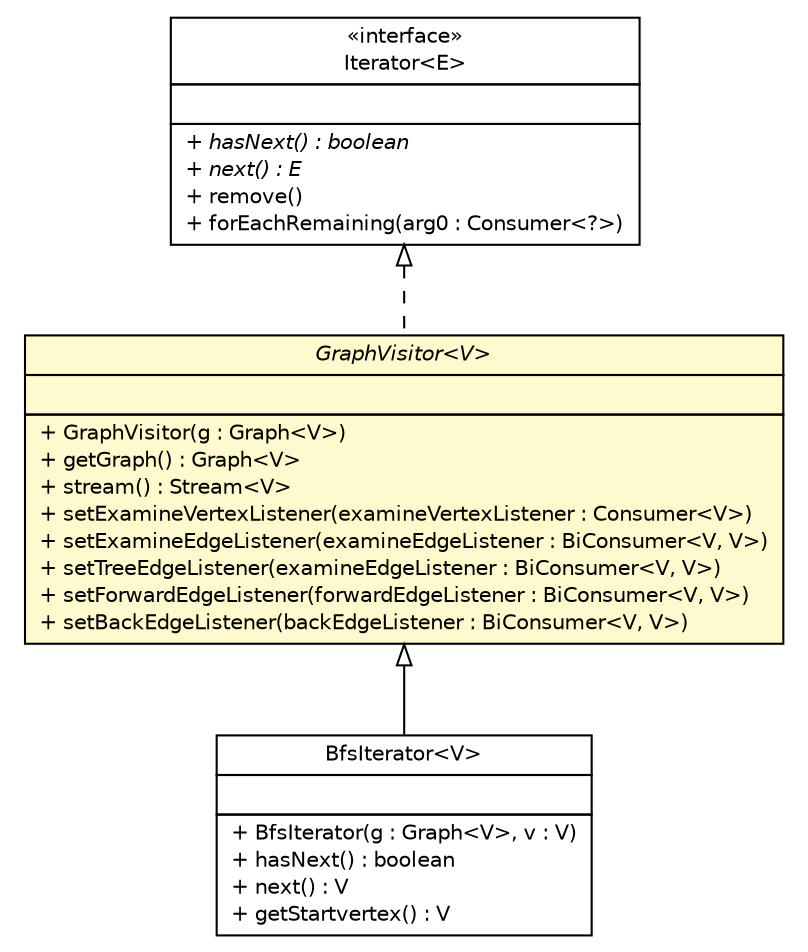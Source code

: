 #!/usr/local/bin/dot
#
# Class diagram 
# Generated by UMLGraph version R5_6-24-gf6e263 (http://www.umlgraph.org/)
#

digraph G {
	edge [fontname="Helvetica",fontsize=10,labelfontname="Helvetica",labelfontsize=10];
	node [fontname="Helvetica",fontsize=10,shape=plaintext];
	nodesep=0.25;
	ranksep=0.5;
	// org.jgraphl.graph.traversal.BfsIterator<V>
	c826 [label=<<table title="org.jgraphl.graph.traversal.BfsIterator" border="0" cellborder="1" cellspacing="0" cellpadding="2" port="p" href="./BfsIterator.html">
		<tr><td><table border="0" cellspacing="0" cellpadding="1">
<tr><td align="center" balign="center"> BfsIterator&lt;V&gt; </td></tr>
		</table></td></tr>
		<tr><td><table border="0" cellspacing="0" cellpadding="1">
<tr><td align="left" balign="left">  </td></tr>
		</table></td></tr>
		<tr><td><table border="0" cellspacing="0" cellpadding="1">
<tr><td align="left" balign="left"> + BfsIterator(g : Graph&lt;V&gt;, v : V) </td></tr>
<tr><td align="left" balign="left"> + hasNext() : boolean </td></tr>
<tr><td align="left" balign="left"> + next() : V </td></tr>
<tr><td align="left" balign="left"> + getStartvertex() : V </td></tr>
		</table></td></tr>
		</table>>, URL="./BfsIterator.html", fontname="Helvetica", fontcolor="black", fontsize=10.0];
	// org.jgraphl.graph.traversal.GraphVisitor<V>
	c827 [label=<<table title="org.jgraphl.graph.traversal.GraphVisitor" border="0" cellborder="1" cellspacing="0" cellpadding="2" port="p" bgcolor="lemonChiffon" href="./GraphVisitor.html">
		<tr><td><table border="0" cellspacing="0" cellpadding="1">
<tr><td align="center" balign="center"><font face="Helvetica-Oblique"> GraphVisitor&lt;V&gt; </font></td></tr>
		</table></td></tr>
		<tr><td><table border="0" cellspacing="0" cellpadding="1">
<tr><td align="left" balign="left">  </td></tr>
		</table></td></tr>
		<tr><td><table border="0" cellspacing="0" cellpadding="1">
<tr><td align="left" balign="left"> + GraphVisitor(g : Graph&lt;V&gt;) </td></tr>
<tr><td align="left" balign="left"> + getGraph() : Graph&lt;V&gt; </td></tr>
<tr><td align="left" balign="left"> + stream() : Stream&lt;V&gt; </td></tr>
<tr><td align="left" balign="left"> + setExamineVertexListener(examineVertexListener : Consumer&lt;V&gt;) </td></tr>
<tr><td align="left" balign="left"> + setExamineEdgeListener(examineEdgeListener : BiConsumer&lt;V, V&gt;) </td></tr>
<tr><td align="left" balign="left"> + setTreeEdgeListener(examineEdgeListener : BiConsumer&lt;V, V&gt;) </td></tr>
<tr><td align="left" balign="left"> + setForwardEdgeListener(forwardEdgeListener : BiConsumer&lt;V, V&gt;) </td></tr>
<tr><td align="left" balign="left"> + setBackEdgeListener(backEdgeListener : BiConsumer&lt;V, V&gt;) </td></tr>
		</table></td></tr>
		</table>>, URL="./GraphVisitor.html", fontname="Helvetica", fontcolor="black", fontsize=10.0];
	//org.jgraphl.graph.traversal.BfsIterator<V> extends org.jgraphl.graph.traversal.GraphVisitor<V>
	c827:p -> c826:p [dir=back,arrowtail=empty];
	//org.jgraphl.graph.traversal.GraphVisitor<V> implements java.util.Iterator<E>
	c837:p -> c827:p [dir=back,arrowtail=empty,style=dashed];
	// java.util.Iterator<E>
	c837 [label=<<table title="java.util.Iterator" border="0" cellborder="1" cellspacing="0" cellpadding="2" port="p" href="http://java.sun.com/j2se/1.4.2/docs/api/java/util/Iterator.html">
		<tr><td><table border="0" cellspacing="0" cellpadding="1">
<tr><td align="center" balign="center"> &#171;interface&#187; </td></tr>
<tr><td align="center" balign="center"> Iterator&lt;E&gt; </td></tr>
		</table></td></tr>
		<tr><td><table border="0" cellspacing="0" cellpadding="1">
<tr><td align="left" balign="left">  </td></tr>
		</table></td></tr>
		<tr><td><table border="0" cellspacing="0" cellpadding="1">
<tr><td align="left" balign="left"><font face="Helvetica-Oblique" point-size="10.0"> + hasNext() : boolean </font></td></tr>
<tr><td align="left" balign="left"><font face="Helvetica-Oblique" point-size="10.0"> + next() : E </font></td></tr>
<tr><td align="left" balign="left"> + remove() </td></tr>
<tr><td align="left" balign="left"> + forEachRemaining(arg0 : Consumer&lt;?&gt;) </td></tr>
		</table></td></tr>
		</table>>, URL="http://java.sun.com/j2se/1.4.2/docs/api/java/util/Iterator.html", fontname="Helvetica", fontcolor="black", fontsize=10.0];
}

